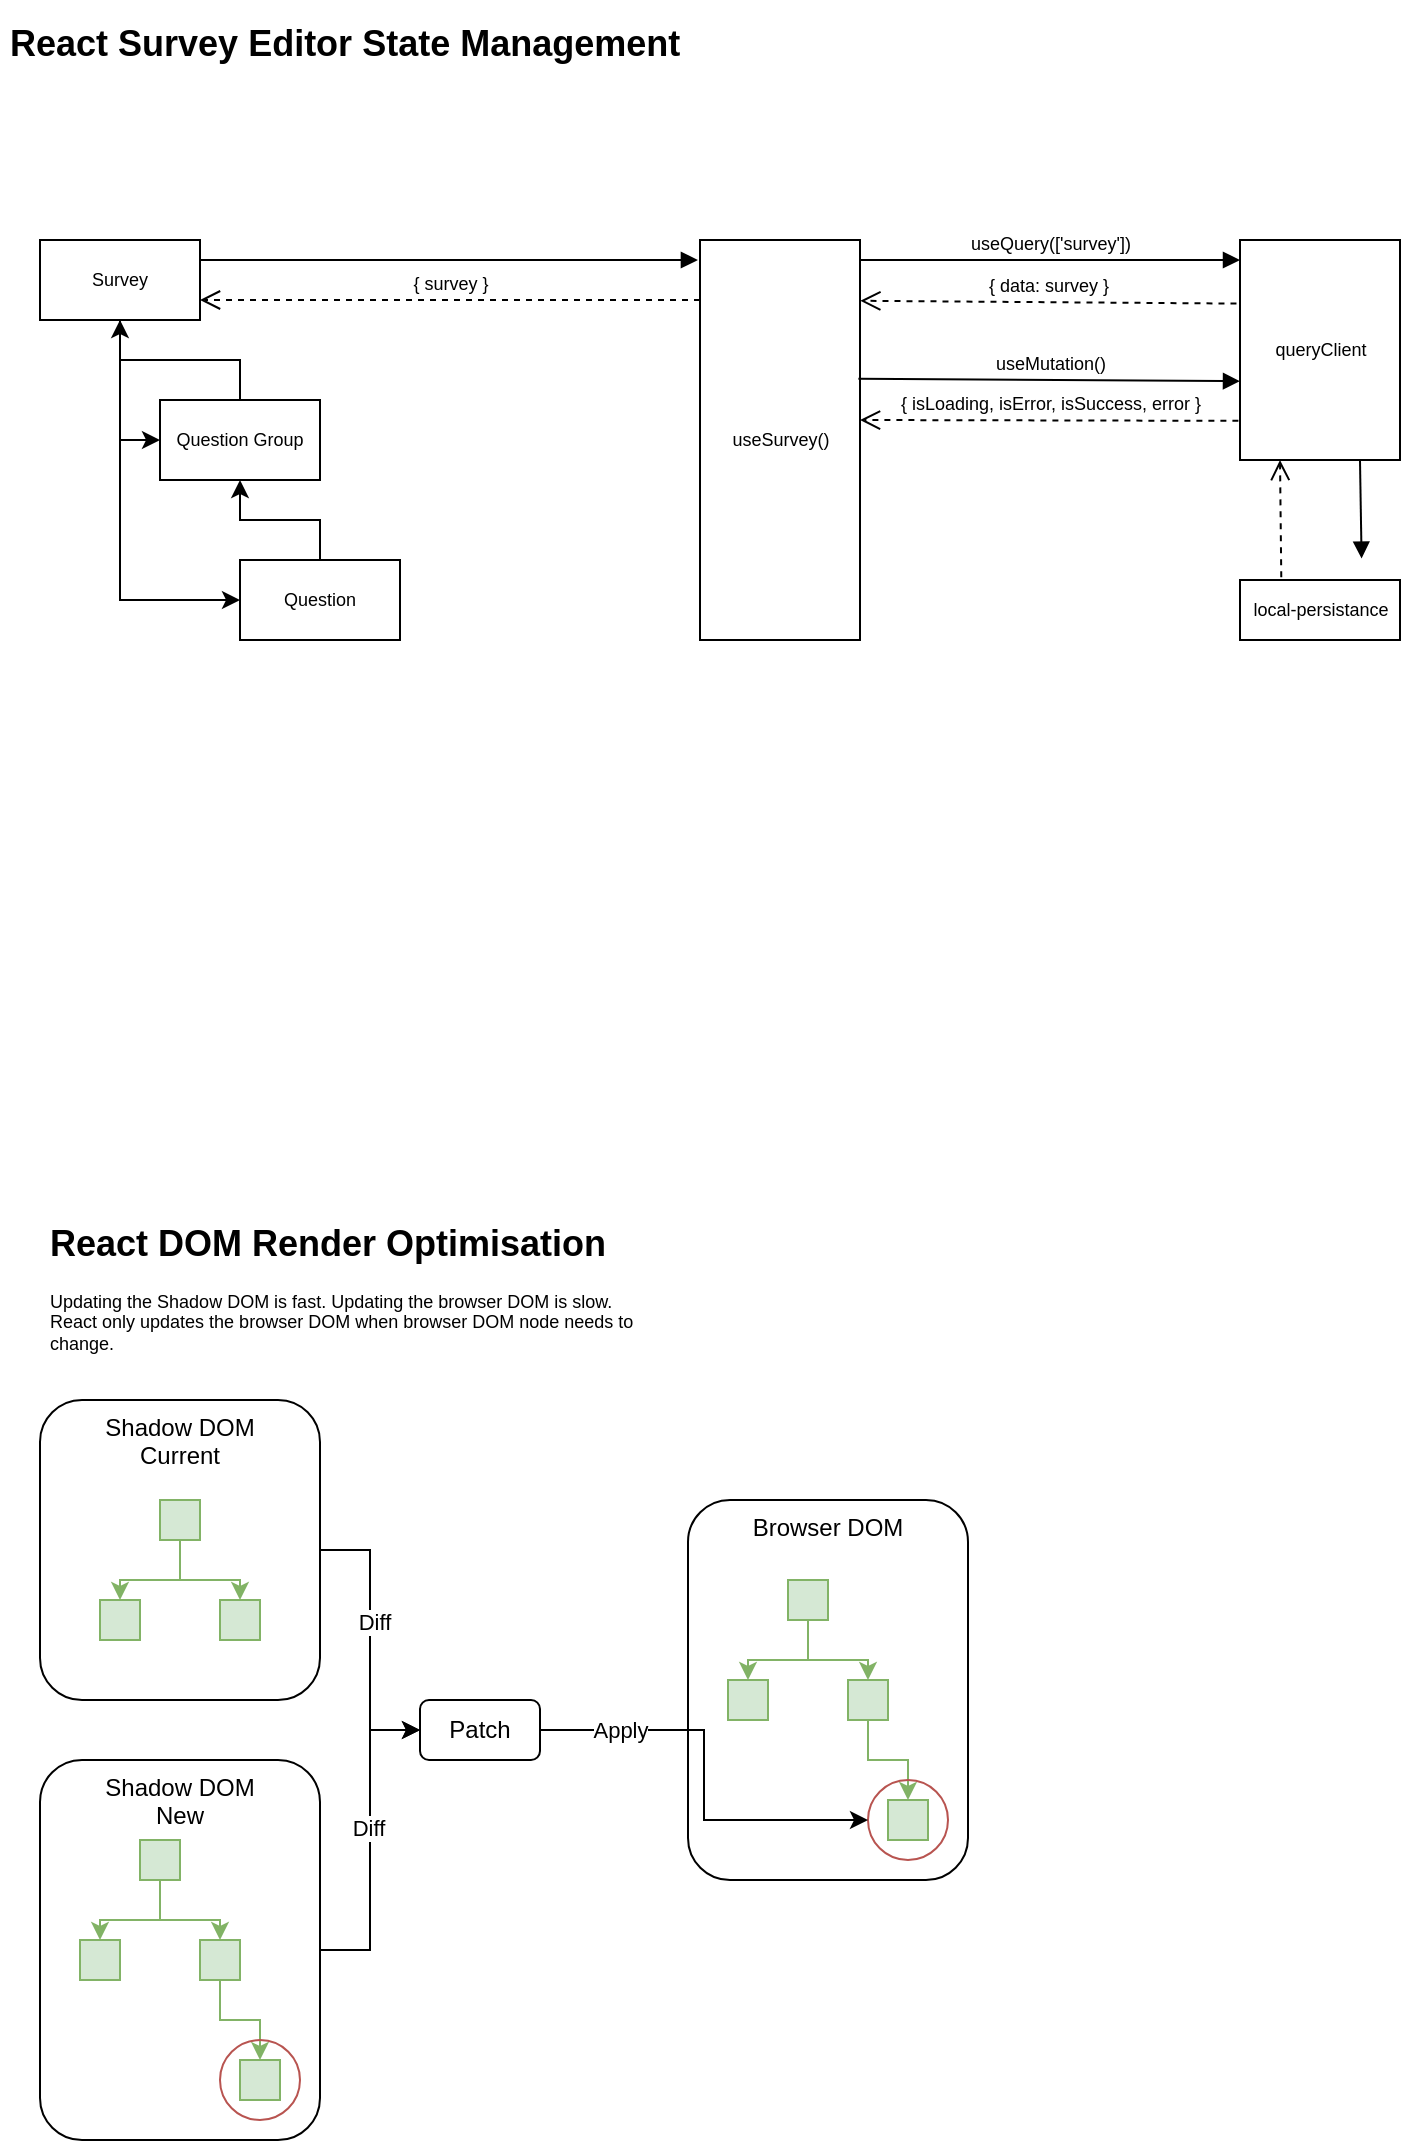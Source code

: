 <mxfile version="20.5.3" type="github">
  <diagram id="lqJzwnAcLR1fYQGMSkE-" name="Page-1">
    <mxGraphModel dx="828" dy="541" grid="1" gridSize="10" guides="1" tooltips="1" connect="1" arrows="1" fold="1" page="1" pageScale="1" pageWidth="827" pageHeight="1169" math="0" shadow="0">
      <root>
        <mxCell id="0" />
        <mxCell id="1" parent="0" />
        <mxCell id="XCa3l72rpKyDCyO-5ABe-55" value="Patch" style="rounded=1;whiteSpace=wrap;html=1;" parent="1" vertex="1">
          <mxGeometry x="230" y="880" width="60" height="30" as="geometry" />
        </mxCell>
        <mxCell id="XCa3l72rpKyDCyO-5ABe-97" style="edgeStyle=orthogonalEdgeStyle;rounded=0;orthogonalLoop=1;jettySize=auto;html=1;entryX=0;entryY=0.5;entryDx=0;entryDy=0;fontColor=#000000;" parent="1" source="XCa3l72rpKyDCyO-5ABe-76" target="XCa3l72rpKyDCyO-5ABe-55" edge="1">
          <mxGeometry relative="1" as="geometry" />
        </mxCell>
        <mxCell id="XCa3l72rpKyDCyO-5ABe-99" value="Diff" style="edgeLabel;html=1;align=center;verticalAlign=middle;resizable=0;points=[];fontColor=#000000;" parent="XCa3l72rpKyDCyO-5ABe-97" connectable="0" vertex="1">
          <mxGeometry x="-0.13" y="2" relative="1" as="geometry">
            <mxPoint as="offset" />
          </mxGeometry>
        </mxCell>
        <mxCell id="XCa3l72rpKyDCyO-5ABe-76" value="Shadow DOM&lt;br&gt;Current" style="rounded=1;whiteSpace=wrap;html=1;verticalAlign=top;" parent="1" vertex="1">
          <mxGeometry x="40" y="730" width="140" height="150" as="geometry" />
        </mxCell>
        <mxCell id="XCa3l72rpKyDCyO-5ABe-77" value="" style="rounded=0;whiteSpace=wrap;html=1;fillColor=#d5e8d4;strokeColor=#82b366;" parent="1" vertex="1">
          <mxGeometry x="70" y="830" width="20" height="20" as="geometry" />
        </mxCell>
        <mxCell id="XCa3l72rpKyDCyO-5ABe-78" value="" style="rounded=0;whiteSpace=wrap;html=1;fillColor=#d5e8d4;strokeColor=#82b366;" parent="1" vertex="1">
          <mxGeometry x="130" y="830" width="20" height="20" as="geometry" />
        </mxCell>
        <mxCell id="XCa3l72rpKyDCyO-5ABe-79" style="edgeStyle=orthogonalEdgeStyle;rounded=0;orthogonalLoop=1;jettySize=auto;html=1;entryX=0.5;entryY=0;entryDx=0;entryDy=0;exitX=0.5;exitY=1;exitDx=0;exitDy=0;fontColor=#000000;fillColor=#d5e8d4;strokeColor=#82b366;" parent="1" source="XCa3l72rpKyDCyO-5ABe-81" target="XCa3l72rpKyDCyO-5ABe-77" edge="1">
          <mxGeometry relative="1" as="geometry" />
        </mxCell>
        <mxCell id="XCa3l72rpKyDCyO-5ABe-80" style="edgeStyle=orthogonalEdgeStyle;rounded=0;orthogonalLoop=1;jettySize=auto;html=1;entryX=0.5;entryY=0;entryDx=0;entryDy=0;fontColor=#000000;fillColor=#d5e8d4;strokeColor=#82b366;" parent="1" target="XCa3l72rpKyDCyO-5ABe-78" edge="1">
          <mxGeometry relative="1" as="geometry">
            <mxPoint x="110" y="800" as="sourcePoint" />
            <Array as="points">
              <mxPoint x="110" y="820" />
              <mxPoint x="140" y="820" />
            </Array>
          </mxGeometry>
        </mxCell>
        <mxCell id="XCa3l72rpKyDCyO-5ABe-81" value="" style="rounded=0;whiteSpace=wrap;html=1;fillColor=#d5e8d4;strokeColor=#82b366;" parent="1" vertex="1">
          <mxGeometry x="100" y="780" width="20" height="20" as="geometry" />
        </mxCell>
        <mxCell id="XCa3l72rpKyDCyO-5ABe-98" style="edgeStyle=orthogonalEdgeStyle;rounded=0;orthogonalLoop=1;jettySize=auto;html=1;entryX=0;entryY=0.5;entryDx=0;entryDy=0;fontColor=#000000;" parent="1" source="XCa3l72rpKyDCyO-5ABe-86" target="XCa3l72rpKyDCyO-5ABe-55" edge="1">
          <mxGeometry relative="1" as="geometry" />
        </mxCell>
        <mxCell id="XCa3l72rpKyDCyO-5ABe-100" value="Diff" style="edgeLabel;html=1;align=center;verticalAlign=middle;resizable=0;points=[];fontColor=#000000;" parent="XCa3l72rpKyDCyO-5ABe-98" connectable="0" vertex="1">
          <mxGeometry x="0.081" y="1" relative="1" as="geometry">
            <mxPoint as="offset" />
          </mxGeometry>
        </mxCell>
        <mxCell id="XCa3l72rpKyDCyO-5ABe-86" value="Shadow DOM&lt;br&gt;New" style="rounded=1;whiteSpace=wrap;html=1;verticalAlign=top;" parent="1" vertex="1">
          <mxGeometry x="40" y="910" width="140" height="190" as="geometry" />
        </mxCell>
        <mxCell id="XCa3l72rpKyDCyO-5ABe-87" value="" style="rounded=0;whiteSpace=wrap;html=1;fillColor=#d5e8d4;strokeColor=#82b366;" parent="1" vertex="1">
          <mxGeometry x="60" y="1000" width="20" height="20" as="geometry" />
        </mxCell>
        <mxCell id="XCa3l72rpKyDCyO-5ABe-88" value="" style="rounded=0;whiteSpace=wrap;html=1;fillColor=#d5e8d4;strokeColor=#82b366;" parent="1" vertex="1">
          <mxGeometry x="120" y="1000" width="20" height="20" as="geometry" />
        </mxCell>
        <mxCell id="XCa3l72rpKyDCyO-5ABe-89" style="edgeStyle=orthogonalEdgeStyle;rounded=0;orthogonalLoop=1;jettySize=auto;html=1;entryX=0.5;entryY=0;entryDx=0;entryDy=0;exitX=0.5;exitY=1;exitDx=0;exitDy=0;fontColor=#000000;fillColor=#d5e8d4;strokeColor=#82b366;" parent="1" source="XCa3l72rpKyDCyO-5ABe-91" target="XCa3l72rpKyDCyO-5ABe-87" edge="1">
          <mxGeometry relative="1" as="geometry" />
        </mxCell>
        <mxCell id="XCa3l72rpKyDCyO-5ABe-90" style="edgeStyle=orthogonalEdgeStyle;rounded=0;orthogonalLoop=1;jettySize=auto;html=1;entryX=0.5;entryY=0;entryDx=0;entryDy=0;fontColor=#000000;fillColor=#d5e8d4;strokeColor=#82b366;" parent="1" target="XCa3l72rpKyDCyO-5ABe-88" edge="1">
          <mxGeometry relative="1" as="geometry">
            <mxPoint x="100" y="970" as="sourcePoint" />
            <Array as="points">
              <mxPoint x="100" y="990" />
              <mxPoint x="130" y="990" />
            </Array>
          </mxGeometry>
        </mxCell>
        <mxCell id="XCa3l72rpKyDCyO-5ABe-91" value="" style="rounded=0;whiteSpace=wrap;html=1;fillColor=#d5e8d4;strokeColor=#82b366;" parent="1" vertex="1">
          <mxGeometry x="90" y="950" width="20" height="20" as="geometry" />
        </mxCell>
        <mxCell id="XCa3l72rpKyDCyO-5ABe-92" value="" style="rounded=0;whiteSpace=wrap;html=1;fillColor=#d5e8d4;strokeColor=#82b366;" parent="1" vertex="1">
          <mxGeometry x="140" y="1060" width="20" height="20" as="geometry" />
        </mxCell>
        <mxCell id="XCa3l72rpKyDCyO-5ABe-93" style="edgeStyle=orthogonalEdgeStyle;rounded=0;orthogonalLoop=1;jettySize=auto;html=1;entryX=0.5;entryY=0;entryDx=0;entryDy=0;fontColor=#000000;fillColor=#d5e8d4;strokeColor=#82b366;" parent="1" source="XCa3l72rpKyDCyO-5ABe-88" target="XCa3l72rpKyDCyO-5ABe-92" edge="1">
          <mxGeometry relative="1" as="geometry" />
        </mxCell>
        <mxCell id="XCa3l72rpKyDCyO-5ABe-94" value="" style="ellipse;whiteSpace=wrap;html=1;fillColor=none;strokeColor=#b85450;" parent="1" vertex="1">
          <mxGeometry x="130" y="1050" width="40" height="40" as="geometry" />
        </mxCell>
        <mxCell id="XCa3l72rpKyDCyO-5ABe-101" value="" style="group" parent="1" connectable="0" vertex="1">
          <mxGeometry x="364" y="780" width="140" height="190" as="geometry" />
        </mxCell>
        <mxCell id="XCa3l72rpKyDCyO-5ABe-57" value="Browser DOM" style="rounded=1;whiteSpace=wrap;html=1;verticalAlign=top;" parent="XCa3l72rpKyDCyO-5ABe-101" vertex="1">
          <mxGeometry width="140" height="190" as="geometry" />
        </mxCell>
        <mxCell id="XCa3l72rpKyDCyO-5ABe-59" value="" style="rounded=0;whiteSpace=wrap;html=1;fillColor=#d5e8d4;strokeColor=#82b366;" parent="XCa3l72rpKyDCyO-5ABe-101" vertex="1">
          <mxGeometry x="20" y="90" width="20" height="20" as="geometry" />
        </mxCell>
        <mxCell id="XCa3l72rpKyDCyO-5ABe-60" value="" style="rounded=0;whiteSpace=wrap;html=1;fillColor=#d5e8d4;strokeColor=#82b366;" parent="XCa3l72rpKyDCyO-5ABe-101" vertex="1">
          <mxGeometry x="80" y="90" width="20" height="20" as="geometry" />
        </mxCell>
        <mxCell id="XCa3l72rpKyDCyO-5ABe-63" style="edgeStyle=orthogonalEdgeStyle;rounded=0;orthogonalLoop=1;jettySize=auto;html=1;entryX=0.5;entryY=0;entryDx=0;entryDy=0;exitX=0.5;exitY=1;exitDx=0;exitDy=0;fontColor=#000000;fillColor=#d5e8d4;strokeColor=#82b366;" parent="XCa3l72rpKyDCyO-5ABe-101" source="XCa3l72rpKyDCyO-5ABe-61" target="XCa3l72rpKyDCyO-5ABe-59" edge="1">
          <mxGeometry relative="1" as="geometry" />
        </mxCell>
        <mxCell id="XCa3l72rpKyDCyO-5ABe-64" style="edgeStyle=orthogonalEdgeStyle;rounded=0;orthogonalLoop=1;jettySize=auto;html=1;entryX=0.5;entryY=0;entryDx=0;entryDy=0;fontColor=#000000;fillColor=#d5e8d4;strokeColor=#82b366;" parent="XCa3l72rpKyDCyO-5ABe-101" target="XCa3l72rpKyDCyO-5ABe-60" edge="1">
          <mxGeometry relative="1" as="geometry">
            <mxPoint x="60" y="60" as="sourcePoint" />
            <Array as="points">
              <mxPoint x="60" y="80" />
              <mxPoint x="90" y="80" />
            </Array>
          </mxGeometry>
        </mxCell>
        <mxCell id="XCa3l72rpKyDCyO-5ABe-61" value="" style="rounded=0;whiteSpace=wrap;html=1;fillColor=#d5e8d4;strokeColor=#82b366;" parent="XCa3l72rpKyDCyO-5ABe-101" vertex="1">
          <mxGeometry x="50" y="40" width="20" height="20" as="geometry" />
        </mxCell>
        <mxCell id="XCa3l72rpKyDCyO-5ABe-62" value="" style="rounded=0;whiteSpace=wrap;html=1;fillColor=#d5e8d4;strokeColor=#82b366;" parent="XCa3l72rpKyDCyO-5ABe-101" vertex="1">
          <mxGeometry x="100" y="150" width="20" height="20" as="geometry" />
        </mxCell>
        <mxCell id="XCa3l72rpKyDCyO-5ABe-65" style="edgeStyle=orthogonalEdgeStyle;rounded=0;orthogonalLoop=1;jettySize=auto;html=1;entryX=0.5;entryY=0;entryDx=0;entryDy=0;fontColor=#000000;fillColor=#d5e8d4;strokeColor=#82b366;" parent="XCa3l72rpKyDCyO-5ABe-101" source="XCa3l72rpKyDCyO-5ABe-60" target="XCa3l72rpKyDCyO-5ABe-62" edge="1">
          <mxGeometry relative="1" as="geometry" />
        </mxCell>
        <mxCell id="XCa3l72rpKyDCyO-5ABe-69" value="" style="ellipse;whiteSpace=wrap;html=1;fillColor=none;strokeColor=#b85450;" parent="XCa3l72rpKyDCyO-5ABe-101" vertex="1">
          <mxGeometry x="90" y="140" width="40" height="40" as="geometry" />
        </mxCell>
        <mxCell id="XCa3l72rpKyDCyO-5ABe-102" style="edgeStyle=orthogonalEdgeStyle;rounded=0;orthogonalLoop=1;jettySize=auto;html=1;entryX=0;entryY=0.5;entryDx=0;entryDy=0;fontColor=#000000;" parent="1" source="XCa3l72rpKyDCyO-5ABe-55" target="XCa3l72rpKyDCyO-5ABe-69" edge="1">
          <mxGeometry relative="1" as="geometry" />
        </mxCell>
        <mxCell id="XCa3l72rpKyDCyO-5ABe-103" value="Apply" style="edgeLabel;html=1;align=center;verticalAlign=middle;resizable=0;points=[];fontColor=#000000;" parent="XCa3l72rpKyDCyO-5ABe-102" connectable="0" vertex="1">
          <mxGeometry x="-0.383" relative="1" as="geometry">
            <mxPoint x="-25" as="offset" />
          </mxGeometry>
        </mxCell>
        <mxCell id="XCa3l72rpKyDCyO-5ABe-107" value="&lt;h1&gt;React DOM Render Optimisation&lt;/h1&gt;&lt;p&gt;Updating the Shadow DOM is fast. Updating the browser DOM is slow. React only updates the browser DOM when browser DOM node needs to change.&lt;/p&gt;" style="text;html=1;strokeColor=none;fillColor=none;spacing=5;spacingTop=-20;whiteSpace=wrap;overflow=hidden;rounded=0;fontSize=9;fontColor=#000000;" parent="1" vertex="1">
          <mxGeometry x="40" y="640" width="300" height="80" as="geometry" />
        </mxCell>
        <mxCell id="XCa3l72rpKyDCyO-5ABe-123" style="edgeStyle=orthogonalEdgeStyle;rounded=0;orthogonalLoop=1;jettySize=auto;html=1;entryX=0;entryY=0.5;entryDx=0;entryDy=0;fontSize=9;fontColor=#000000;" parent="1" source="XCa3l72rpKyDCyO-5ABe-109" target="XCa3l72rpKyDCyO-5ABe-110" edge="1">
          <mxGeometry relative="1" as="geometry" />
        </mxCell>
        <mxCell id="XCa3l72rpKyDCyO-5ABe-124" style="edgeStyle=orthogonalEdgeStyle;rounded=0;orthogonalLoop=1;jettySize=auto;html=1;entryX=0;entryY=0.5;entryDx=0;entryDy=0;fontSize=9;fontColor=#000000;exitX=0.5;exitY=1;exitDx=0;exitDy=0;" parent="1" source="XCa3l72rpKyDCyO-5ABe-109" target="XCa3l72rpKyDCyO-5ABe-111" edge="1">
          <mxGeometry relative="1" as="geometry" />
        </mxCell>
        <mxCell id="XCa3l72rpKyDCyO-5ABe-109" value="Survey" style="rounded=0;whiteSpace=wrap;html=1;fontSize=9;fontColor=#000000;fillColor=none;" parent="1" vertex="1">
          <mxGeometry x="40" y="150" width="80" height="40" as="geometry" />
        </mxCell>
        <mxCell id="iMFhm-qiayQ_0b_LxJWX-4" style="edgeStyle=orthogonalEdgeStyle;rounded=0;orthogonalLoop=1;jettySize=auto;html=1;entryX=0.5;entryY=1;entryDx=0;entryDy=0;" edge="1" parent="1" source="XCa3l72rpKyDCyO-5ABe-110" target="XCa3l72rpKyDCyO-5ABe-109">
          <mxGeometry relative="1" as="geometry" />
        </mxCell>
        <mxCell id="XCa3l72rpKyDCyO-5ABe-110" value="Question Group" style="rounded=0;whiteSpace=wrap;html=1;fontSize=9;fontColor=#000000;fillColor=none;" parent="1" vertex="1">
          <mxGeometry x="100" y="230" width="80" height="40" as="geometry" />
        </mxCell>
        <mxCell id="iMFhm-qiayQ_0b_LxJWX-3" style="edgeStyle=orthogonalEdgeStyle;rounded=0;orthogonalLoop=1;jettySize=auto;html=1;entryX=0.5;entryY=1;entryDx=0;entryDy=0;" edge="1" parent="1" source="XCa3l72rpKyDCyO-5ABe-111" target="XCa3l72rpKyDCyO-5ABe-110">
          <mxGeometry relative="1" as="geometry" />
        </mxCell>
        <mxCell id="XCa3l72rpKyDCyO-5ABe-111" value="Question" style="rounded=0;whiteSpace=wrap;html=1;fontSize=9;fontColor=#000000;fillColor=none;" parent="1" vertex="1">
          <mxGeometry x="140" y="310" width="80" height="40" as="geometry" />
        </mxCell>
        <mxCell id="XCa3l72rpKyDCyO-5ABe-117" value="queryClient" style="html=1;points=[];perimeter=orthogonalPerimeter;fontSize=9;fontColor=#000000;fillColor=none;" parent="1" vertex="1">
          <mxGeometry x="640" y="150" width="80" height="110" as="geometry" />
        </mxCell>
        <mxCell id="XCa3l72rpKyDCyO-5ABe-118" value="useQuery([&#39;survey&#39;])" style="html=1;verticalAlign=bottom;endArrow=block;rounded=0;fontSize=9;fontColor=#000000;" parent="1" source="XCa3l72rpKyDCyO-5ABe-126" edge="1">
          <mxGeometry relative="1" as="geometry">
            <mxPoint x="510" y="160" as="sourcePoint" />
            <mxPoint x="640" y="160" as="targetPoint" />
            <Array as="points">
              <mxPoint x="640" y="160" />
            </Array>
          </mxGeometry>
        </mxCell>
        <mxCell id="XCa3l72rpKyDCyO-5ABe-119" value="{ data: survey }" style="html=1;verticalAlign=bottom;endArrow=open;dashed=1;endSize=8;rounded=0;fontSize=9;fontColor=#000000;exitX=-0.022;exitY=0.289;exitDx=0;exitDy=0;exitPerimeter=0;entryX=1.002;entryY=0.152;entryDx=0;entryDy=0;entryPerimeter=0;" parent="1" source="XCa3l72rpKyDCyO-5ABe-117" target="XCa3l72rpKyDCyO-5ABe-126" edge="1">
          <mxGeometry relative="1" as="geometry">
            <mxPoint x="450" y="251" as="targetPoint" />
          </mxGeometry>
        </mxCell>
        <mxCell id="XCa3l72rpKyDCyO-5ABe-126" value="useSurvey()" style="html=1;points=[];perimeter=orthogonalPerimeter;fontSize=9;fontColor=#000000;fillColor=none;" parent="1" vertex="1">
          <mxGeometry x="370" y="150" width="80" height="200" as="geometry" />
        </mxCell>
        <mxCell id="XCa3l72rpKyDCyO-5ABe-127" value="" style="html=1;verticalAlign=bottom;endArrow=block;rounded=0;fontSize=9;fontColor=#000000;entryX=-0.013;entryY=0.05;entryDx=0;entryDy=0;entryPerimeter=0;exitX=1;exitY=0.25;exitDx=0;exitDy=0;" parent="1" source="XCa3l72rpKyDCyO-5ABe-109" target="XCa3l72rpKyDCyO-5ABe-126" edge="1">
          <mxGeometry relative="1" as="geometry">
            <mxPoint x="140" y="160" as="sourcePoint" />
            <mxPoint x="250.0" y="160.16" as="targetPoint" />
          </mxGeometry>
        </mxCell>
        <mxCell id="XCa3l72rpKyDCyO-5ABe-128" value="{ survey }" style="html=1;verticalAlign=bottom;endArrow=open;dashed=1;endSize=8;rounded=0;fontSize=9;fontColor=#000000;" parent="1" edge="1">
          <mxGeometry relative="1" as="geometry">
            <mxPoint x="120" y="180" as="targetPoint" />
            <mxPoint x="370" y="180" as="sourcePoint" />
          </mxGeometry>
        </mxCell>
        <mxCell id="XCa3l72rpKyDCyO-5ABe-138" value="useMutation()" style="html=1;verticalAlign=bottom;endArrow=block;rounded=0;fontSize=9;fontColor=#000000;exitX=0.99;exitY=0.347;exitDx=0;exitDy=0;exitPerimeter=0;" parent="1" source="XCa3l72rpKyDCyO-5ABe-126" edge="1">
          <mxGeometry relative="1" as="geometry">
            <mxPoint x="510.4" y="221" as="sourcePoint" />
            <mxPoint x="640" y="220.6" as="targetPoint" />
            <Array as="points">
              <mxPoint x="640" y="220.6" />
            </Array>
          </mxGeometry>
        </mxCell>
        <mxCell id="XCa3l72rpKyDCyO-5ABe-139" value="{ isLoading, isError, isSuccess, error }" style="html=1;verticalAlign=bottom;endArrow=open;dashed=1;endSize=8;rounded=0;fontSize=9;fontColor=#000000;exitX=-0.01;exitY=0.822;exitDx=0;exitDy=0;exitPerimeter=0;entryX=1.002;entryY=0.152;entryDx=0;entryDy=0;entryPerimeter=0;" parent="1" source="XCa3l72rpKyDCyO-5ABe-117" edge="1">
          <mxGeometry relative="1" as="geometry">
            <mxPoint x="450.0" y="240.0" as="targetPoint" />
            <mxPoint x="578.08" y="241.39" as="sourcePoint" />
          </mxGeometry>
        </mxCell>
        <mxCell id="XCa3l72rpKyDCyO-5ABe-142" value="local-persistance" style="html=1;points=[];perimeter=orthogonalPerimeter;fontSize=9;fontColor=#000000;fillColor=none;" parent="1" vertex="1">
          <mxGeometry x="640" y="320" width="80" height="30" as="geometry" />
        </mxCell>
        <mxCell id="XCa3l72rpKyDCyO-5ABe-143" value="" style="html=1;verticalAlign=bottom;endArrow=block;rounded=0;fontSize=9;fontColor=#000000;exitX=0.75;exitY=1.004;exitDx=0;exitDy=0;exitPerimeter=0;" parent="1" source="XCa3l72rpKyDCyO-5ABe-117" edge="1">
          <mxGeometry relative="1" as="geometry">
            <mxPoint x="820" y="309.31" as="sourcePoint" />
            <mxPoint x="700.8" y="309.31" as="targetPoint" />
            <Array as="points" />
          </mxGeometry>
        </mxCell>
        <mxCell id="XCa3l72rpKyDCyO-5ABe-144" value="" style="html=1;verticalAlign=bottom;endArrow=open;dashed=1;endSize=8;rounded=0;fontSize=9;fontColor=#000000;exitX=0.258;exitY=-0.044;exitDx=0;exitDy=0;exitPerimeter=0;" parent="1" source="XCa3l72rpKyDCyO-5ABe-142" edge="1">
          <mxGeometry relative="1" as="geometry">
            <mxPoint x="660" y="260" as="targetPoint" />
            <mxPoint x="660" y="290" as="sourcePoint" />
          </mxGeometry>
        </mxCell>
        <mxCell id="XCa3l72rpKyDCyO-5ABe-145" value="&lt;h1&gt;React Survey Editor State Management&lt;/h1&gt;&lt;p&gt;&lt;/p&gt;" style="text;html=1;strokeColor=none;fillColor=none;spacing=5;spacingTop=-20;whiteSpace=wrap;overflow=hidden;rounded=0;fontSize=9;fontColor=#000000;" parent="1" vertex="1">
          <mxGeometry x="20" y="40" width="366" height="40" as="geometry" />
        </mxCell>
      </root>
    </mxGraphModel>
  </diagram>
</mxfile>
